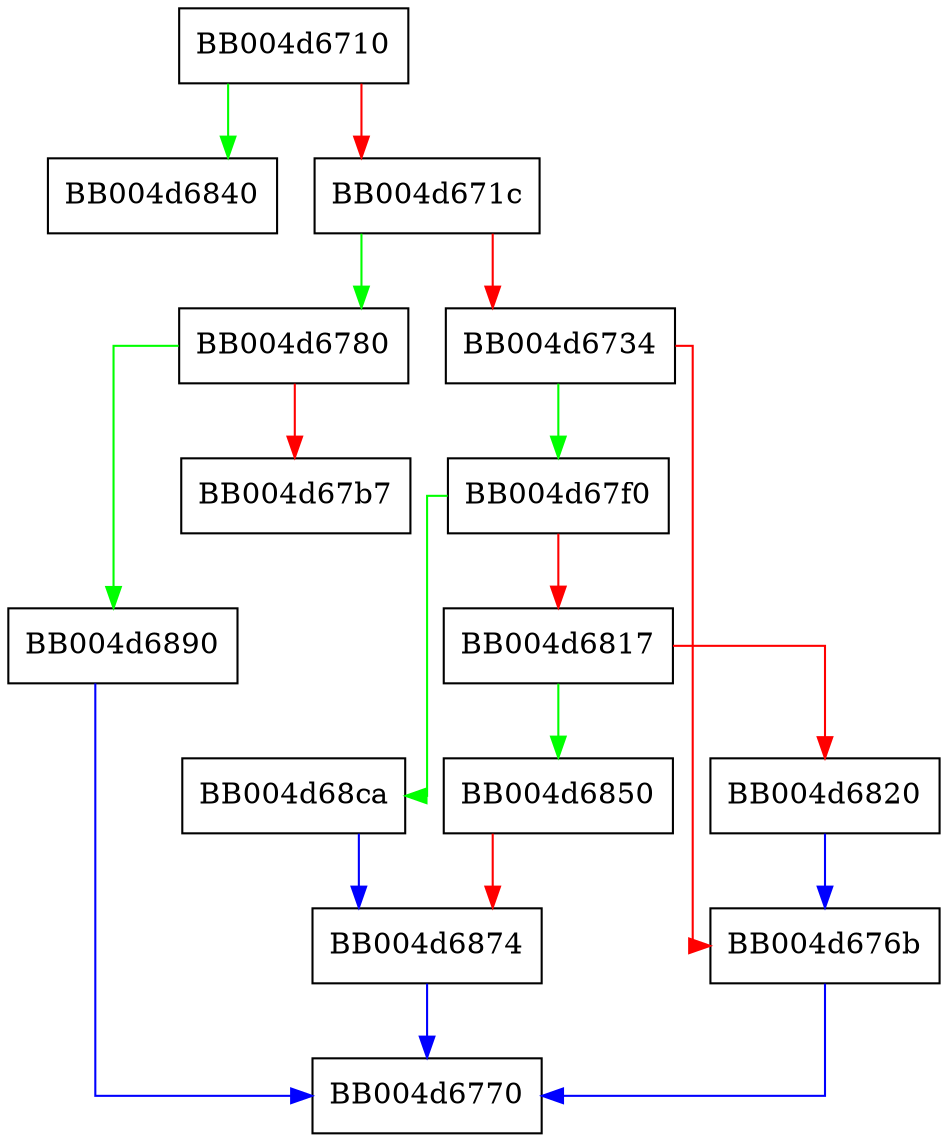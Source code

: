 digraph tls_parse_stoc_sct {
  node [shape="box"];
  graph [splines=ortho];
  BB004d6710 -> BB004d6840 [color="green"];
  BB004d6710 -> BB004d671c [color="red"];
  BB004d671c -> BB004d6780 [color="green"];
  BB004d671c -> BB004d6734 [color="red"];
  BB004d6734 -> BB004d67f0 [color="green"];
  BB004d6734 -> BB004d676b [color="red"];
  BB004d676b -> BB004d6770 [color="blue"];
  BB004d6780 -> BB004d6890 [color="green"];
  BB004d6780 -> BB004d67b7 [color="red"];
  BB004d67f0 -> BB004d68ca [color="green"];
  BB004d67f0 -> BB004d6817 [color="red"];
  BB004d6817 -> BB004d6850 [color="green"];
  BB004d6817 -> BB004d6820 [color="red"];
  BB004d6820 -> BB004d676b [color="blue"];
  BB004d6850 -> BB004d6874 [color="red"];
  BB004d6874 -> BB004d6770 [color="blue"];
  BB004d6890 -> BB004d6770 [color="blue"];
  BB004d68ca -> BB004d6874 [color="blue"];
}
